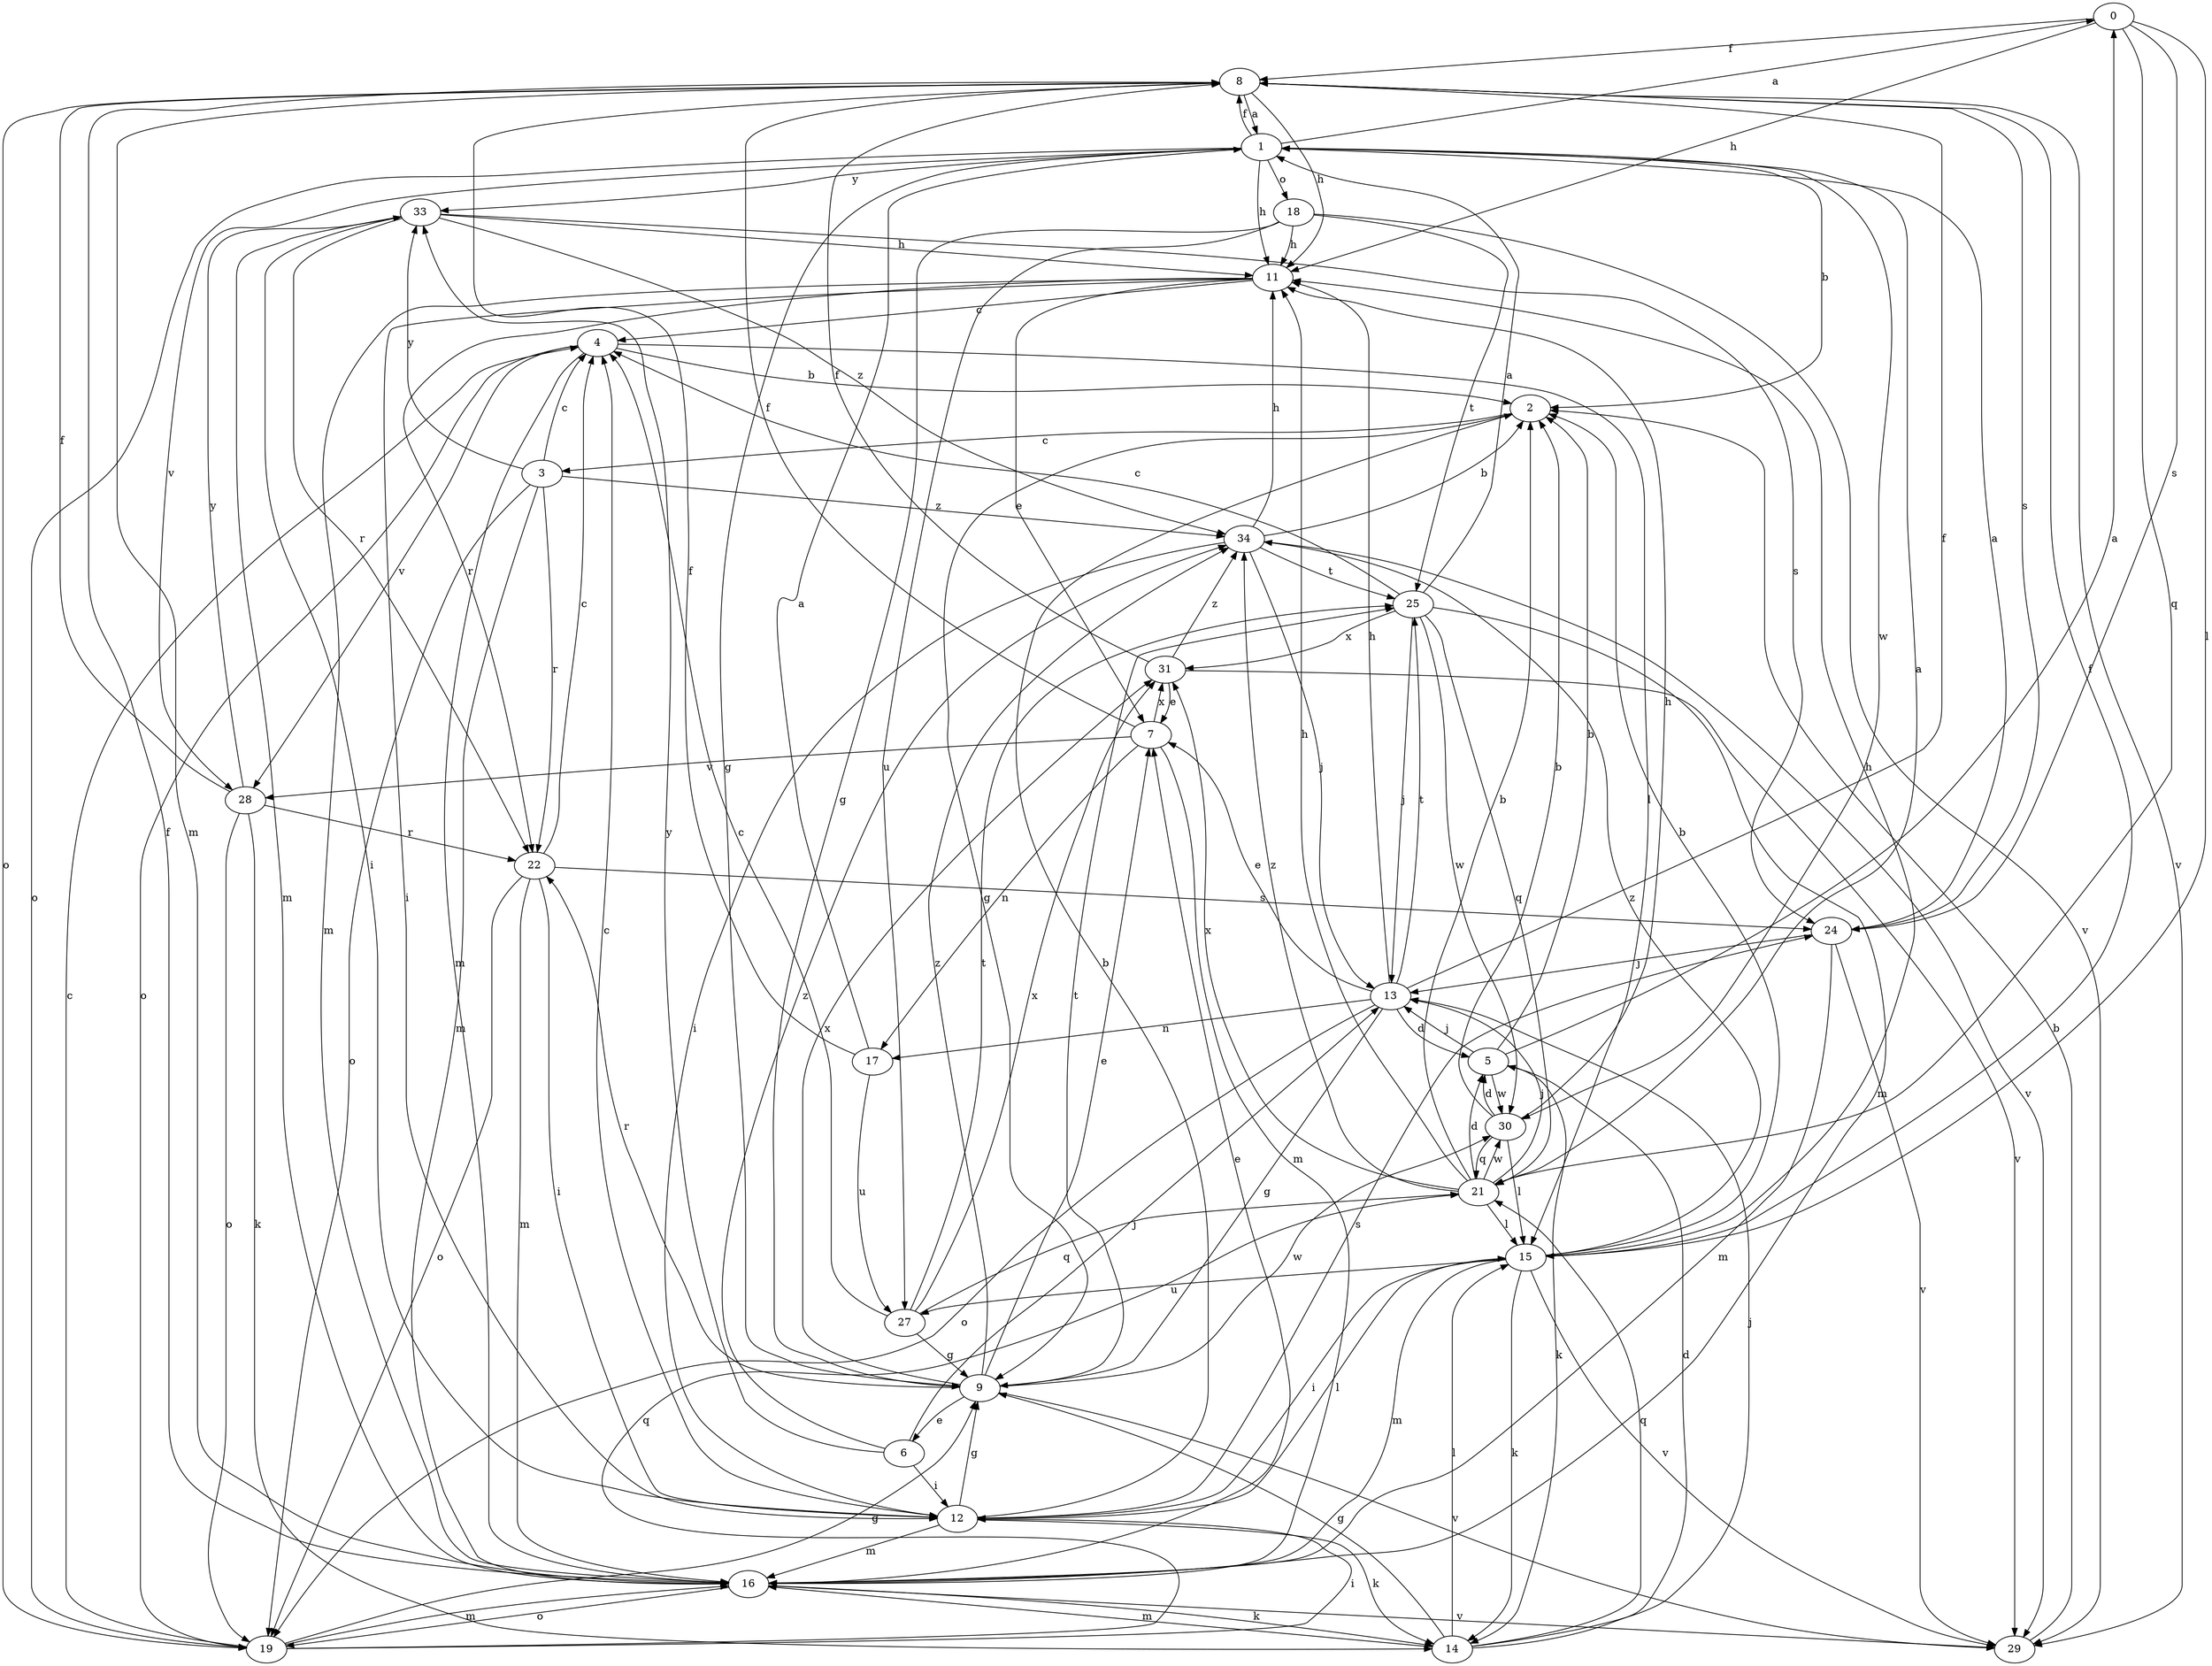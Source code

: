 strict digraph  {
0;
1;
2;
3;
4;
5;
6;
7;
8;
9;
11;
12;
13;
14;
15;
16;
17;
18;
19;
21;
22;
24;
25;
27;
28;
29;
30;
31;
33;
34;
0 -> 8  [label=f];
0 -> 11  [label=h];
0 -> 15  [label=l];
0 -> 21  [label=q];
0 -> 24  [label=s];
1 -> 0  [label=a];
1 -> 2  [label=b];
1 -> 8  [label=f];
1 -> 9  [label=g];
1 -> 11  [label=h];
1 -> 18  [label=o];
1 -> 19  [label=o];
1 -> 28  [label=v];
1 -> 30  [label=w];
1 -> 33  [label=y];
2 -> 3  [label=c];
2 -> 9  [label=g];
3 -> 4  [label=c];
3 -> 16  [label=m];
3 -> 19  [label=o];
3 -> 22  [label=r];
3 -> 33  [label=y];
3 -> 34  [label=z];
4 -> 2  [label=b];
4 -> 15  [label=l];
4 -> 16  [label=m];
4 -> 19  [label=o];
4 -> 28  [label=v];
5 -> 0  [label=a];
5 -> 2  [label=b];
5 -> 13  [label=j];
5 -> 14  [label=k];
5 -> 30  [label=w];
6 -> 12  [label=i];
6 -> 13  [label=j];
6 -> 33  [label=y];
6 -> 34  [label=z];
7 -> 8  [label=f];
7 -> 16  [label=m];
7 -> 17  [label=n];
7 -> 28  [label=v];
7 -> 31  [label=x];
8 -> 1  [label=a];
8 -> 11  [label=h];
8 -> 16  [label=m];
8 -> 19  [label=o];
8 -> 24  [label=s];
8 -> 29  [label=v];
9 -> 6  [label=e];
9 -> 7  [label=e];
9 -> 22  [label=r];
9 -> 25  [label=t];
9 -> 29  [label=v];
9 -> 30  [label=w];
9 -> 31  [label=x];
9 -> 34  [label=z];
11 -> 4  [label=c];
11 -> 7  [label=e];
11 -> 12  [label=i];
11 -> 16  [label=m];
11 -> 22  [label=r];
12 -> 2  [label=b];
12 -> 4  [label=c];
12 -> 9  [label=g];
12 -> 14  [label=k];
12 -> 15  [label=l];
12 -> 16  [label=m];
12 -> 24  [label=s];
13 -> 5  [label=d];
13 -> 7  [label=e];
13 -> 8  [label=f];
13 -> 9  [label=g];
13 -> 11  [label=h];
13 -> 17  [label=n];
13 -> 19  [label=o];
13 -> 25  [label=t];
14 -> 5  [label=d];
14 -> 9  [label=g];
14 -> 13  [label=j];
14 -> 15  [label=l];
14 -> 16  [label=m];
14 -> 21  [label=q];
15 -> 2  [label=b];
15 -> 8  [label=f];
15 -> 11  [label=h];
15 -> 12  [label=i];
15 -> 14  [label=k];
15 -> 16  [label=m];
15 -> 27  [label=u];
15 -> 29  [label=v];
15 -> 34  [label=z];
16 -> 7  [label=e];
16 -> 8  [label=f];
16 -> 14  [label=k];
16 -> 19  [label=o];
16 -> 29  [label=v];
17 -> 1  [label=a];
17 -> 8  [label=f];
17 -> 27  [label=u];
18 -> 9  [label=g];
18 -> 11  [label=h];
18 -> 25  [label=t];
18 -> 27  [label=u];
18 -> 29  [label=v];
19 -> 4  [label=c];
19 -> 9  [label=g];
19 -> 12  [label=i];
19 -> 16  [label=m];
19 -> 21  [label=q];
21 -> 1  [label=a];
21 -> 2  [label=b];
21 -> 5  [label=d];
21 -> 11  [label=h];
21 -> 13  [label=j];
21 -> 15  [label=l];
21 -> 30  [label=w];
21 -> 31  [label=x];
21 -> 34  [label=z];
22 -> 4  [label=c];
22 -> 12  [label=i];
22 -> 16  [label=m];
22 -> 19  [label=o];
22 -> 24  [label=s];
24 -> 1  [label=a];
24 -> 13  [label=j];
24 -> 16  [label=m];
24 -> 29  [label=v];
25 -> 1  [label=a];
25 -> 4  [label=c];
25 -> 13  [label=j];
25 -> 16  [label=m];
25 -> 21  [label=q];
25 -> 30  [label=w];
25 -> 31  [label=x];
27 -> 4  [label=c];
27 -> 9  [label=g];
27 -> 21  [label=q];
27 -> 25  [label=t];
27 -> 31  [label=x];
28 -> 8  [label=f];
28 -> 14  [label=k];
28 -> 19  [label=o];
28 -> 22  [label=r];
28 -> 33  [label=y];
29 -> 2  [label=b];
30 -> 2  [label=b];
30 -> 5  [label=d];
30 -> 11  [label=h];
30 -> 15  [label=l];
30 -> 21  [label=q];
31 -> 7  [label=e];
31 -> 8  [label=f];
31 -> 29  [label=v];
31 -> 34  [label=z];
33 -> 11  [label=h];
33 -> 12  [label=i];
33 -> 16  [label=m];
33 -> 22  [label=r];
33 -> 24  [label=s];
33 -> 34  [label=z];
34 -> 2  [label=b];
34 -> 11  [label=h];
34 -> 12  [label=i];
34 -> 13  [label=j];
34 -> 25  [label=t];
34 -> 29  [label=v];
}
